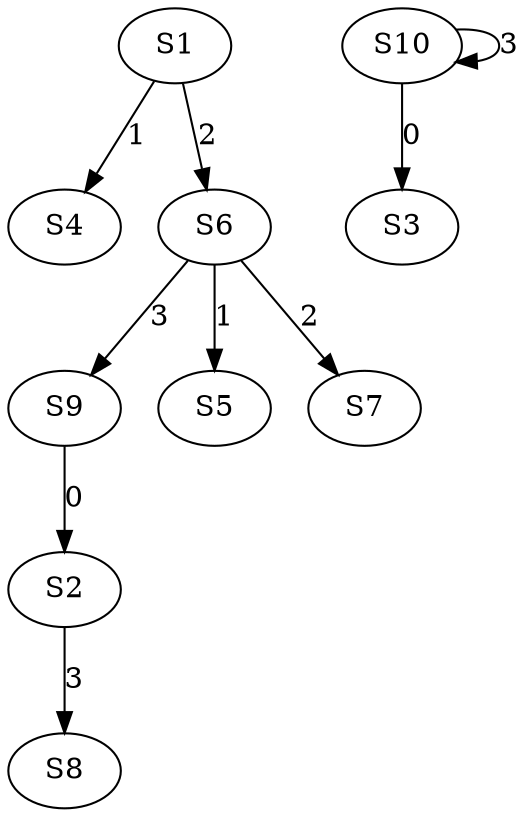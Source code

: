 strict digraph {
	S9 -> S2 [ label = 0 ];
	S10 -> S3 [ label = 0 ];
	S1 -> S4 [ label = 1 ];
	S6 -> S5 [ label = 1 ];
	S1 -> S6 [ label = 2 ];
	S6 -> S7 [ label = 2 ];
	S2 -> S8 [ label = 3 ];
	S6 -> S9 [ label = 3 ];
	S10 -> S10 [ label = 3 ];
}